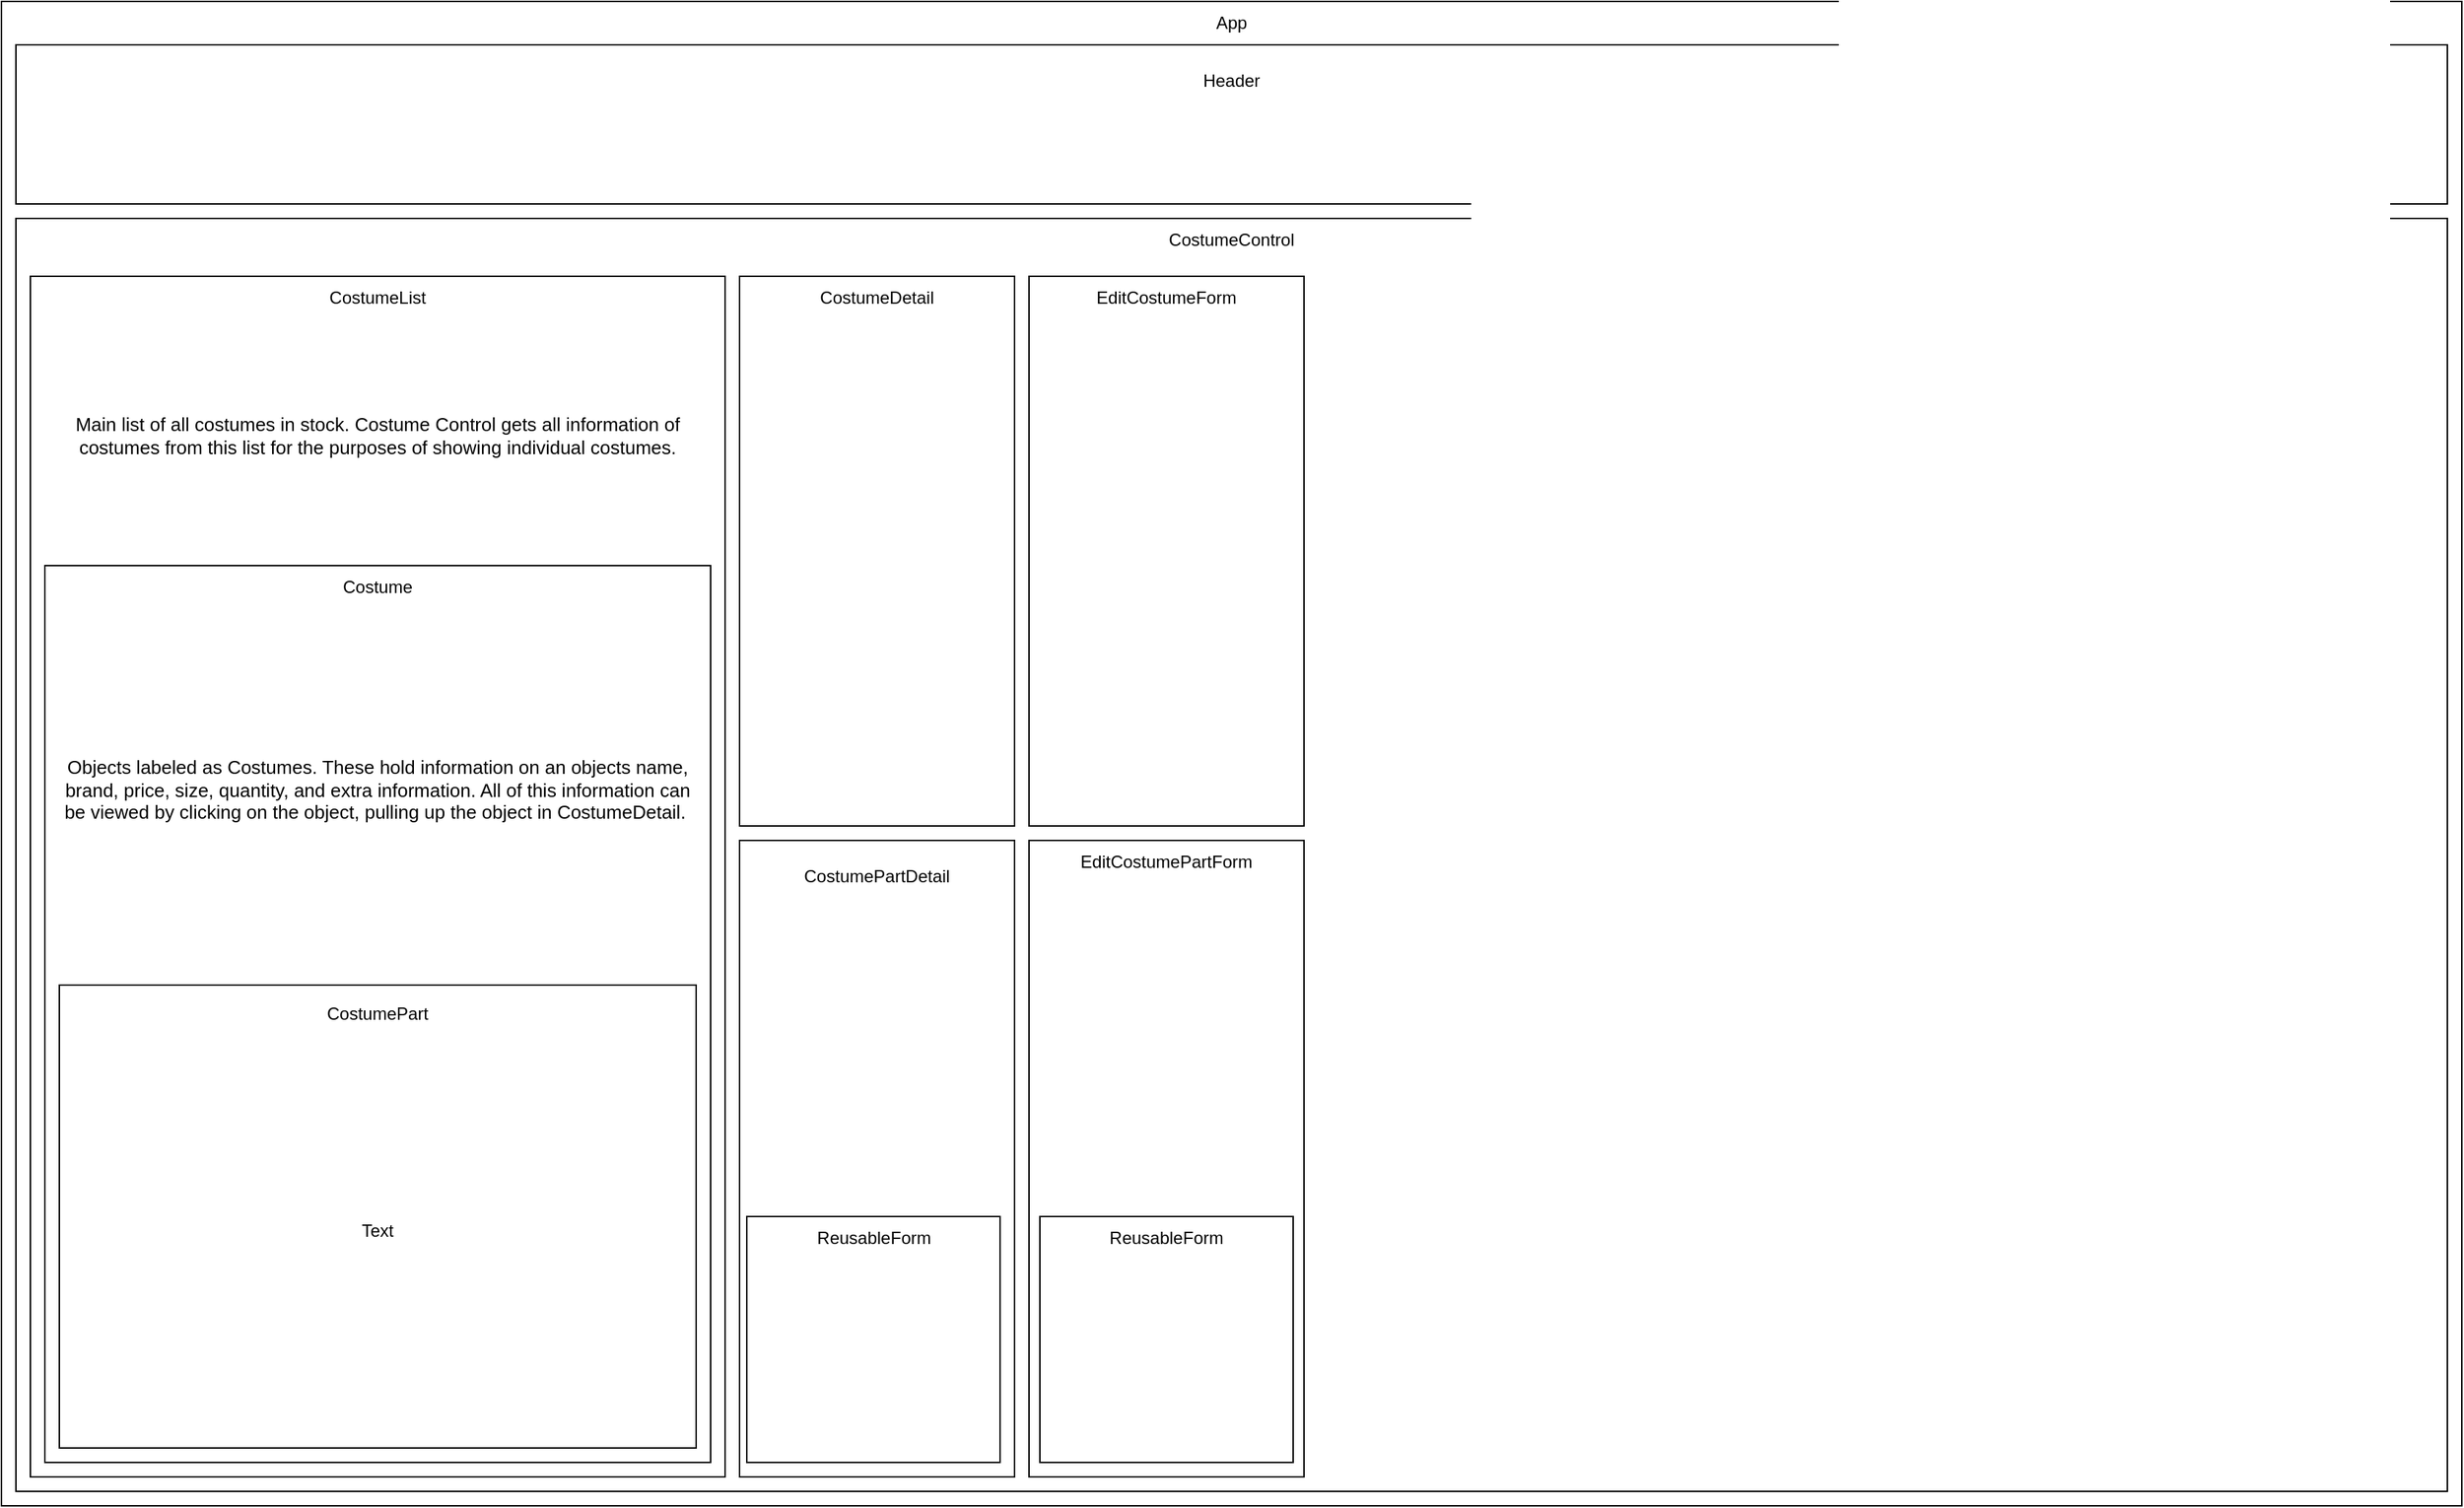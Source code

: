 <mxfile>
    <diagram name="Page-1" id="rad-OM3xAtKhfUTnnuqS">
        <mxGraphModel dx="1186" dy="463" grid="1" gridSize="10" guides="1" tooltips="1" connect="1" arrows="1" fold="1" page="1" pageScale="1" pageWidth="850" pageHeight="1100" math="0" shadow="0">
            <root>
                <mxCell id="0"/>
                <mxCell id="1" parent="0"/>
                <mxCell id="aeKoGPZsEb-PWAGv4kwy-1" value="" style="rounded=0;whiteSpace=wrap;html=1;" parent="1" vertex="1">
                    <mxGeometry y="40" width="1700" height="1040" as="geometry"/>
                </mxCell>
                <mxCell id="HdBy2Fx3M0TaIa8yCIId-1" value="App" style="text;html=1;align=center;verticalAlign=middle;whiteSpace=wrap;rounded=0;" parent="1" vertex="1">
                    <mxGeometry x="820" y="40" width="60" height="30" as="geometry"/>
                </mxCell>
                <mxCell id="HdBy2Fx3M0TaIa8yCIId-2" value="" style="rounded=0;whiteSpace=wrap;html=1;" parent="1" vertex="1">
                    <mxGeometry x="10" y="70" width="1680" height="110" as="geometry"/>
                </mxCell>
                <mxCell id="HdBy2Fx3M0TaIa8yCIId-3" value="Header" style="text;html=1;align=center;verticalAlign=middle;whiteSpace=wrap;rounded=0;" parent="1" vertex="1">
                    <mxGeometry x="820" y="80" width="60" height="30" as="geometry"/>
                </mxCell>
                <mxCell id="HdBy2Fx3M0TaIa8yCIId-4" value="" style="rounded=0;whiteSpace=wrap;html=1;" parent="1" vertex="1">
                    <mxGeometry x="10" y="190" width="1680" height="880" as="geometry"/>
                </mxCell>
                <mxCell id="HdBy2Fx3M0TaIa8yCIId-5" value="CostumeControl" style="text;html=1;align=center;verticalAlign=middle;whiteSpace=wrap;rounded=0;" parent="1" vertex="1">
                    <mxGeometry x="820" y="190" width="60" height="30" as="geometry"/>
                </mxCell>
                <mxCell id="HdBy2Fx3M0TaIa8yCIId-6" value="" style="rounded=0;whiteSpace=wrap;html=1;" parent="1" vertex="1">
                    <mxGeometry x="20" y="230" width="480" height="830" as="geometry"/>
                </mxCell>
                <mxCell id="HdBy2Fx3M0TaIa8yCIId-7" value="" style="rounded=0;whiteSpace=wrap;html=1;" parent="1" vertex="1">
                    <mxGeometry x="30" y="430" width="460" height="620" as="geometry"/>
                </mxCell>
                <mxCell id="HdBy2Fx3M0TaIa8yCIId-8" value="CostumeList" style="text;html=1;align=center;verticalAlign=middle;whiteSpace=wrap;rounded=0;" parent="1" vertex="1">
                    <mxGeometry x="230" y="230" width="60" height="30" as="geometry"/>
                </mxCell>
                <mxCell id="HdBy2Fx3M0TaIa8yCIId-9" value="Costume" style="text;html=1;align=center;verticalAlign=middle;whiteSpace=wrap;rounded=0;" parent="1" vertex="1">
                    <mxGeometry x="230" y="430" width="60" height="30" as="geometry"/>
                </mxCell>
                <mxCell id="HdBy2Fx3M0TaIa8yCIId-10" value="" style="rounded=0;whiteSpace=wrap;html=1;" parent="1" vertex="1">
                    <mxGeometry x="510" y="230" width="190" height="380" as="geometry"/>
                </mxCell>
                <mxCell id="HdBy2Fx3M0TaIa8yCIId-11" value="CostumeDetail" style="text;html=1;align=center;verticalAlign=middle;whiteSpace=wrap;rounded=0;" parent="1" vertex="1">
                    <mxGeometry x="575" y="230" width="60" height="30" as="geometry"/>
                </mxCell>
                <mxCell id="2" value="" style="rounded=0;whiteSpace=wrap;html=1;" parent="1" vertex="1">
                    <mxGeometry x="40" y="720" width="440" height="320" as="geometry"/>
                </mxCell>
                <mxCell id="3" value="CostumePart" style="text;html=1;strokeColor=none;fillColor=none;align=center;verticalAlign=middle;whiteSpace=wrap;rounded=0;" parent="1" vertex="1">
                    <mxGeometry x="230" y="725" width="60" height="30" as="geometry"/>
                </mxCell>
                <mxCell id="4" value="" style="rounded=0;whiteSpace=wrap;html=1;" parent="1" vertex="1">
                    <mxGeometry x="510" y="620" width="190" height="440" as="geometry"/>
                </mxCell>
                <mxCell id="5" value="CostumePartDetail" style="text;html=1;strokeColor=none;fillColor=none;align=center;verticalAlign=middle;whiteSpace=wrap;rounded=0;" parent="1" vertex="1">
                    <mxGeometry x="575" y="630" width="60" height="30" as="geometry"/>
                </mxCell>
                <mxCell id="8" value="" style="rounded=0;whiteSpace=wrap;html=1;" parent="1" vertex="1">
                    <mxGeometry x="710" y="230" width="190" height="380" as="geometry"/>
                </mxCell>
                <mxCell id="9" value="" style="rounded=0;whiteSpace=wrap;html=1;" parent="1" vertex="1">
                    <mxGeometry x="710" y="620" width="190" height="440" as="geometry"/>
                </mxCell>
                <mxCell id="10" value="EditCostumeForm" style="text;html=1;strokeColor=none;fillColor=none;align=center;verticalAlign=middle;whiteSpace=wrap;rounded=0;" parent="1" vertex="1">
                    <mxGeometry x="775" y="230" width="60" height="30" as="geometry"/>
                </mxCell>
                <mxCell id="11" value="EditCostumePartForm" style="text;html=1;strokeColor=none;fillColor=none;align=center;verticalAlign=middle;whiteSpace=wrap;rounded=0;" parent="1" vertex="1">
                    <mxGeometry x="775" y="620" width="60" height="30" as="geometry"/>
                </mxCell>
                <mxCell id="12" value="" style="rounded=0;whiteSpace=wrap;html=1;" parent="1" vertex="1">
                    <mxGeometry x="515" y="880" width="175" height="170" as="geometry"/>
                </mxCell>
                <mxCell id="13" value="" style="rounded=0;whiteSpace=wrap;html=1;" parent="1" vertex="1">
                    <mxGeometry x="717.5" y="880" width="175" height="170" as="geometry"/>
                </mxCell>
                <mxCell id="14" value="ReusableForm" style="text;html=1;strokeColor=none;fillColor=none;align=center;verticalAlign=middle;whiteSpace=wrap;rounded=0;" parent="1" vertex="1">
                    <mxGeometry x="572.5" y="880" width="60" height="30" as="geometry"/>
                </mxCell>
                <mxCell id="15" value="ReusableForm" style="text;html=1;strokeColor=none;fillColor=none;align=center;verticalAlign=middle;whiteSpace=wrap;rounded=0;" parent="1" vertex="1">
                    <mxGeometry x="775" y="880" width="60" height="30" as="geometry"/>
                </mxCell>
                <mxCell id="16" value="Main list of all costumes in stock. Costume Control gets all information of costumes from this list for the purposes of showing individual costumes." style="text;html=1;strokeColor=none;fillColor=none;align=center;verticalAlign=middle;whiteSpace=wrap;rounded=0;fontSize=13;" parent="1" vertex="1">
                    <mxGeometry x="30" y="260" width="460" height="160" as="geometry"/>
                </mxCell>
                <mxCell id="17" value="Objects labeled as Costumes. These hold information on an objects name, brand, price, size, quantity, and extra information. All of this information can be viewed by clicking on the object, pulling up the object in CostumeDetail.&amp;nbsp;" style="text;html=1;strokeColor=none;fillColor=none;align=center;verticalAlign=middle;whiteSpace=wrap;rounded=0;fontSize=13;" parent="1" vertex="1">
                    <mxGeometry x="40" y="460" width="440" height="250" as="geometry"/>
                </mxCell>
                <mxCell id="18" value="Text" style="text;html=1;strokeColor=none;fillColor=none;align=center;verticalAlign=middle;whiteSpace=wrap;rounded=0;" parent="1" vertex="1">
                    <mxGeometry x="50" y="750" width="420" height="280" as="geometry"/>
                </mxCell>
            </root>
        </mxGraphModel>
    </diagram>
</mxfile>